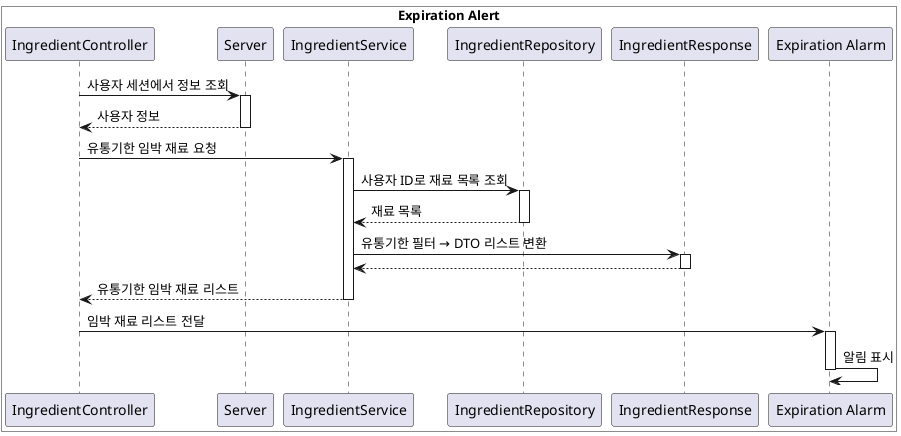 @startuml
box "Expiration Alert" #white

participant "IngredientController" as controller
participant "Server" as server
participant "IngredientService" as service
participant "IngredientRepository" as ingredientRepo
participant "IngredientResponse" as responseDto
participant "Expiration Alarm" as popup

controller -> server : 사용자 세션에서 정보 조회
activate server
server --> controller : 사용자 정보
deactivate server

controller -> service : 유통기한 임박 재료 요청
activate service

service -> ingredientRepo : 사용자 ID로 재료 목록 조회
activate ingredientRepo
ingredientRepo --> service : 재료 목록
deactivate ingredientRepo

service -> responseDto : 유통기한 필터 → DTO 리스트 변환
activate responseDto
responseDto --> service
deactivate responseDto

service --> controller : 유통기한 임박 재료 리스트
deactivate service

controller -> popup : 임박 재료 리스트 전달
activate popup
popup -> popup : 알림 표시
deactivate popup

end box
@enduml

